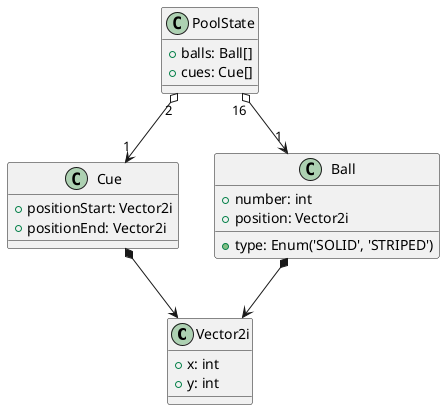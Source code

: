 @startuml pull_state_cd

class Vector2i {
    + x: int
    + y: int
}

class Cue {
    + positionStart: Vector2i
    + positionEnd: Vector2i
}

class Ball {
    + number: int
    + position: Vector2i
    + type: Enum('SOLID', 'STRIPED')
}

Cue *--> Vector2i
Ball *--> Vector2i

class PoolState {
    + balls: Ball[]
    + cues: Cue[]
}

PoolState "16" o--> "1" Ball
PoolState "2" o--> "1" Cue

@enduml
